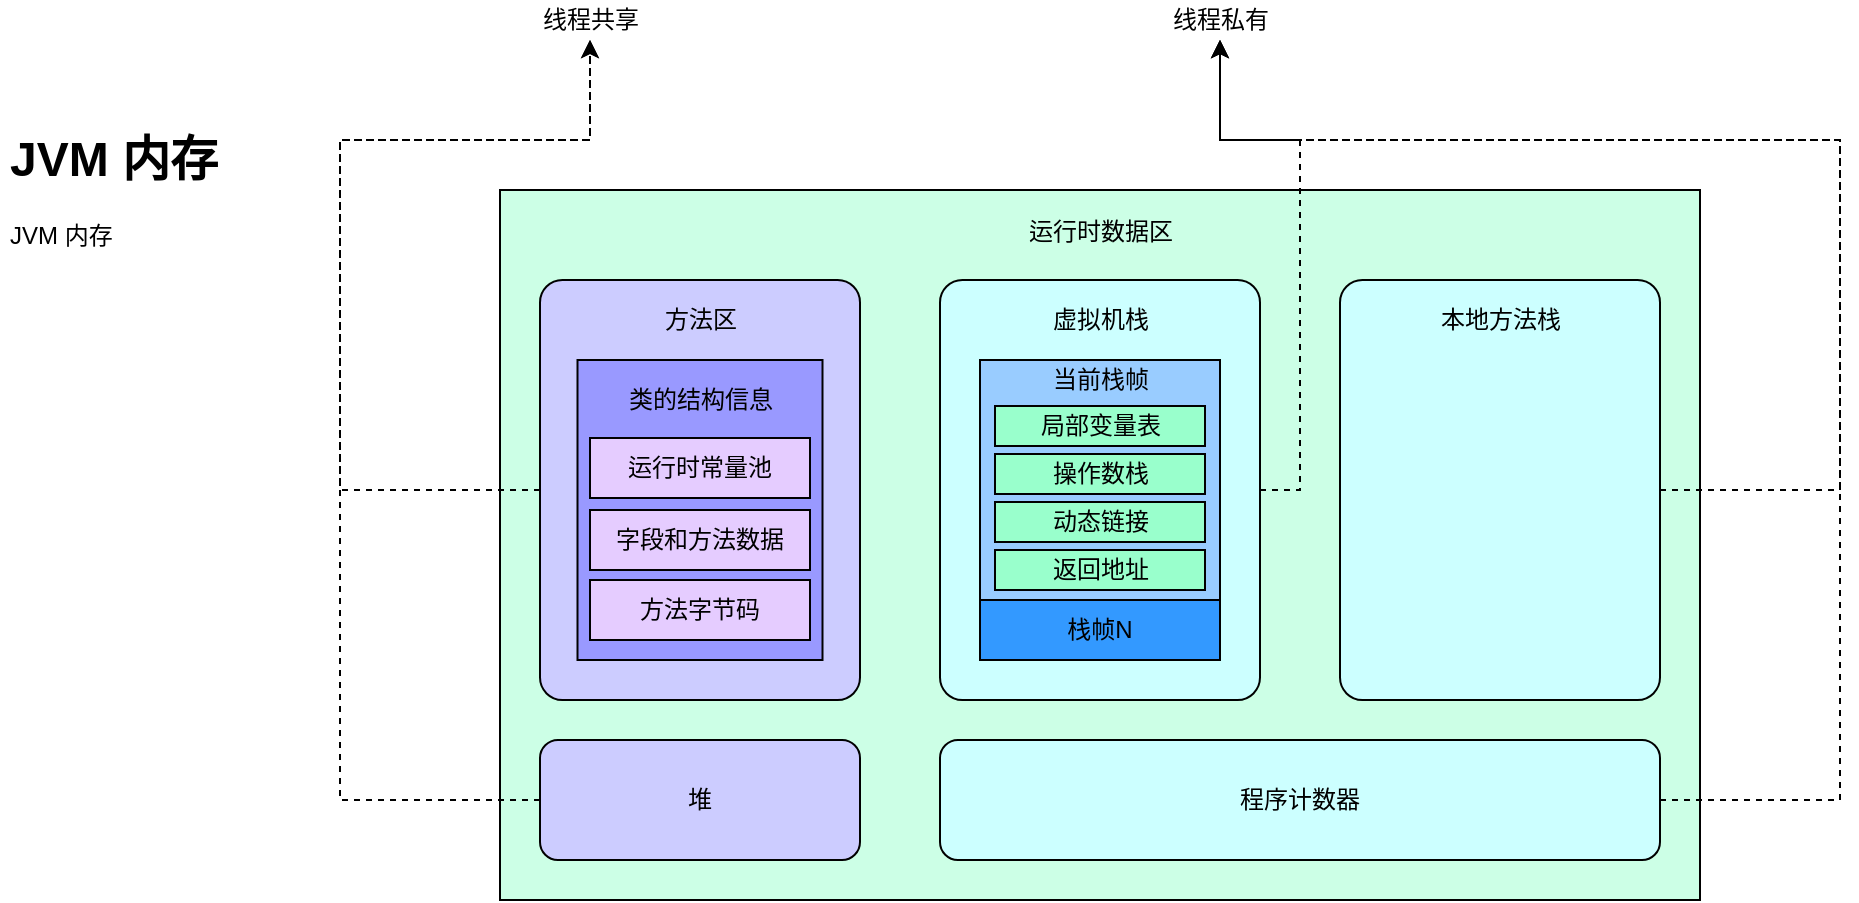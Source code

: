 <mxfile>
    <diagram id="Xqb2EUOU-3gydZiSaA1w" name="Page-1">
        <mxGraphModel dx="1632" dy="1050" grid="1" gridSize="10" guides="1" tooltips="1" connect="1" arrows="1" fold="1" page="0" pageScale="1" pageWidth="827" pageHeight="1169" math="0" shadow="0">
            <root>
                <mxCell id="0"/>
                <mxCell id="1" parent="0"/>
                <mxCell id="2" value="&lt;h1&gt;JVM 内存&lt;/h1&gt;&lt;p&gt;JVM 内存&lt;/p&gt;" style="text;html=1;strokeColor=none;fillColor=none;spacing=5;spacingTop=-20;whiteSpace=wrap;overflow=hidden;rounded=0;" vertex="1" parent="1">
                    <mxGeometry x="-60" width="160" height="120" as="geometry"/>
                </mxCell>
                <mxCell id="3" value="" style="rounded=0;whiteSpace=wrap;html=1;fillColor=#CCFFE6;" vertex="1" parent="1">
                    <mxGeometry x="190" y="35" width="600" height="355" as="geometry"/>
                </mxCell>
                <mxCell id="4" value="运行时数据区" style="text;html=1;align=center;verticalAlign=middle;resizable=0;points=[];autosize=1;strokeColor=none;" vertex="1" parent="1">
                    <mxGeometry x="445" y="46" width="90" height="20" as="geometry"/>
                </mxCell>
                <mxCell id="29" style="edgeStyle=orthogonalEdgeStyle;rounded=0;orthogonalLoop=1;jettySize=auto;html=1;dashed=1" edge="1" parent="1" source="5" target="28">
                    <mxGeometry relative="1" as="geometry">
                        <Array as="points">
                            <mxPoint x="110" y="185"/>
                            <mxPoint x="110" y="10"/>
                            <mxPoint x="235" y="10"/>
                        </Array>
                    </mxGeometry>
                </mxCell>
                <mxCell id="5" value="" style="rounded=1;whiteSpace=wrap;html=1;arcSize=7;fillColor=#CCCCFF;" vertex="1" parent="1">
                    <mxGeometry x="210" y="80" width="160" height="210" as="geometry"/>
                </mxCell>
                <mxCell id="6" value="方法区" style="text;html=1;align=center;verticalAlign=middle;resizable=0;points=[];autosize=1;strokeColor=none;" vertex="1" parent="1">
                    <mxGeometry x="265" y="90" width="50" height="20" as="geometry"/>
                </mxCell>
                <mxCell id="30" style="edgeStyle=orthogonalEdgeStyle;rounded=0;orthogonalLoop=1;jettySize=auto;html=1;dashed=1" edge="1" parent="1" source="8" target="28">
                    <mxGeometry relative="1" as="geometry">
                        <mxPoint x="212" y="-20" as="targetPoint"/>
                        <Array as="points">
                            <mxPoint x="110" y="340"/>
                            <mxPoint x="110" y="10"/>
                            <mxPoint x="235" y="10"/>
                        </Array>
                    </mxGeometry>
                </mxCell>
                <mxCell id="8" value="堆" style="rounded=1;whiteSpace=wrap;html=1;fillColor=#CCCCFF;" vertex="1" parent="1">
                    <mxGeometry x="210" y="310" width="160" height="60" as="geometry"/>
                </mxCell>
                <mxCell id="35" style="edgeStyle=orthogonalEdgeStyle;rounded=0;orthogonalLoop=1;jettySize=auto;html=1;dashed=1" edge="1" parent="1" source="10" target="32">
                    <mxGeometry relative="1" as="geometry">
                        <Array as="points">
                            <mxPoint x="590" y="185"/>
                            <mxPoint x="590" y="10"/>
                            <mxPoint x="550" y="10"/>
                        </Array>
                    </mxGeometry>
                </mxCell>
                <mxCell id="10" value="" style="rounded=1;whiteSpace=wrap;html=1;arcSize=7;fillColor=#CCFFFF;" vertex="1" parent="1">
                    <mxGeometry x="410" y="80" width="160" height="210" as="geometry"/>
                </mxCell>
                <mxCell id="11" value="虚拟机栈" style="text;html=1;align=center;verticalAlign=middle;resizable=0;points=[];autosize=1;strokeColor=none;" vertex="1" parent="1">
                    <mxGeometry x="460" y="90" width="60" height="20" as="geometry"/>
                </mxCell>
                <mxCell id="12" value="栈帧N" style="rounded=0;whiteSpace=wrap;html=1;fillColor=#3399FF;" vertex="1" parent="1">
                    <mxGeometry x="430" y="240" width="120" height="30" as="geometry"/>
                </mxCell>
                <mxCell id="13" value="" style="rounded=0;whiteSpace=wrap;html=1;fillColor=#99CCFF;" vertex="1" parent="1">
                    <mxGeometry x="430" y="120" width="120" height="120" as="geometry"/>
                </mxCell>
                <mxCell id="14" value="当前栈帧" style="text;html=1;align=center;verticalAlign=middle;resizable=0;points=[];autosize=1;strokeColor=none;" vertex="1" parent="1">
                    <mxGeometry x="460" y="120" width="60" height="20" as="geometry"/>
                </mxCell>
                <mxCell id="15" value="局部变量表" style="rounded=0;whiteSpace=wrap;html=1;fillColor=#99FFCC;" vertex="1" parent="1">
                    <mxGeometry x="437.5" y="143" width="105" height="20" as="geometry"/>
                </mxCell>
                <mxCell id="17" value="操作数栈" style="rounded=0;whiteSpace=wrap;html=1;fillColor=#99FFCC;" vertex="1" parent="1">
                    <mxGeometry x="437.5" y="167" width="105" height="20" as="geometry"/>
                </mxCell>
                <mxCell id="18" value="动态链接" style="rounded=0;whiteSpace=wrap;html=1;fillColor=#99FFCC;" vertex="1" parent="1">
                    <mxGeometry x="437.5" y="191" width="105" height="20" as="geometry"/>
                </mxCell>
                <mxCell id="19" value="返回地址" style="rounded=0;whiteSpace=wrap;html=1;fillColor=#99FFCC;" vertex="1" parent="1">
                    <mxGeometry x="437.5" y="215" width="105" height="20" as="geometry"/>
                </mxCell>
                <mxCell id="34" style="edgeStyle=orthogonalEdgeStyle;rounded=0;orthogonalLoop=1;jettySize=auto;html=1;dashed=1" edge="1" parent="1" source="25" target="32">
                    <mxGeometry relative="1" as="geometry">
                        <Array as="points">
                            <mxPoint x="860" y="340"/>
                            <mxPoint x="860" y="10"/>
                            <mxPoint x="550" y="10"/>
                        </Array>
                    </mxGeometry>
                </mxCell>
                <mxCell id="25" value="程序计数器" style="rounded=1;whiteSpace=wrap;html=1;fillColor=#CCFFFF;" vertex="1" parent="1">
                    <mxGeometry x="410" y="310" width="360" height="60" as="geometry"/>
                </mxCell>
                <mxCell id="33" style="edgeStyle=orthogonalEdgeStyle;rounded=0;orthogonalLoop=1;jettySize=auto;html=1;dashed=1" edge="1" parent="1" source="26" target="32">
                    <mxGeometry relative="1" as="geometry">
                        <Array as="points">
                            <mxPoint x="860" y="185"/>
                            <mxPoint x="860" y="10"/>
                            <mxPoint x="550" y="10"/>
                        </Array>
                    </mxGeometry>
                </mxCell>
                <mxCell id="26" value="" style="rounded=1;whiteSpace=wrap;html=1;arcSize=7;fillColor=#CCFFFF;" vertex="1" parent="1">
                    <mxGeometry x="610" y="80" width="160" height="210" as="geometry"/>
                </mxCell>
                <mxCell id="27" value="本地方法栈" style="text;html=1;align=center;verticalAlign=middle;resizable=0;points=[];autosize=1;strokeColor=none;" vertex="1" parent="1">
                    <mxGeometry x="650" y="90" width="80" height="20" as="geometry"/>
                </mxCell>
                <mxCell id="28" value="线程共享" style="text;html=1;align=center;verticalAlign=middle;resizable=0;points=[];autosize=1;strokeColor=none;" vertex="1" parent="1">
                    <mxGeometry x="205" y="-60" width="60" height="20" as="geometry"/>
                </mxCell>
                <mxCell id="32" value="线程私有" style="text;html=1;align=center;verticalAlign=middle;resizable=0;points=[];autosize=1;strokeColor=none;" vertex="1" parent="1">
                    <mxGeometry x="520" y="-60" width="60" height="20" as="geometry"/>
                </mxCell>
                <mxCell id="39" value="" style="rounded=0;whiteSpace=wrap;html=1;fillColor=#9999FF;" vertex="1" parent="1">
                    <mxGeometry x="228.75" y="120" width="122.5" height="150" as="geometry"/>
                </mxCell>
                <mxCell id="7" value="运行时常量池" style="rounded=0;whiteSpace=wrap;html=1;fillColor=#E5CCFF;" vertex="1" parent="1">
                    <mxGeometry x="235" y="159" width="110" height="30" as="geometry"/>
                </mxCell>
                <mxCell id="37" value="字段和方法数据" style="rounded=0;whiteSpace=wrap;html=1;fillColor=#E5CCFF;" vertex="1" parent="1">
                    <mxGeometry x="235" y="195" width="110" height="30" as="geometry"/>
                </mxCell>
                <mxCell id="38" value="方法字节码" style="rounded=0;whiteSpace=wrap;html=1;fillColor=#E5CCFF;" vertex="1" parent="1">
                    <mxGeometry x="235" y="230" width="110" height="30" as="geometry"/>
                </mxCell>
                <mxCell id="40" value="类的结构信息" style="text;html=1;align=center;verticalAlign=middle;resizable=0;points=[];autosize=1;strokeColor=none;" vertex="1" parent="1">
                    <mxGeometry x="245" y="130" width="90" height="20" as="geometry"/>
                </mxCell>
            </root>
        </mxGraphModel>
    </diagram>
</mxfile>